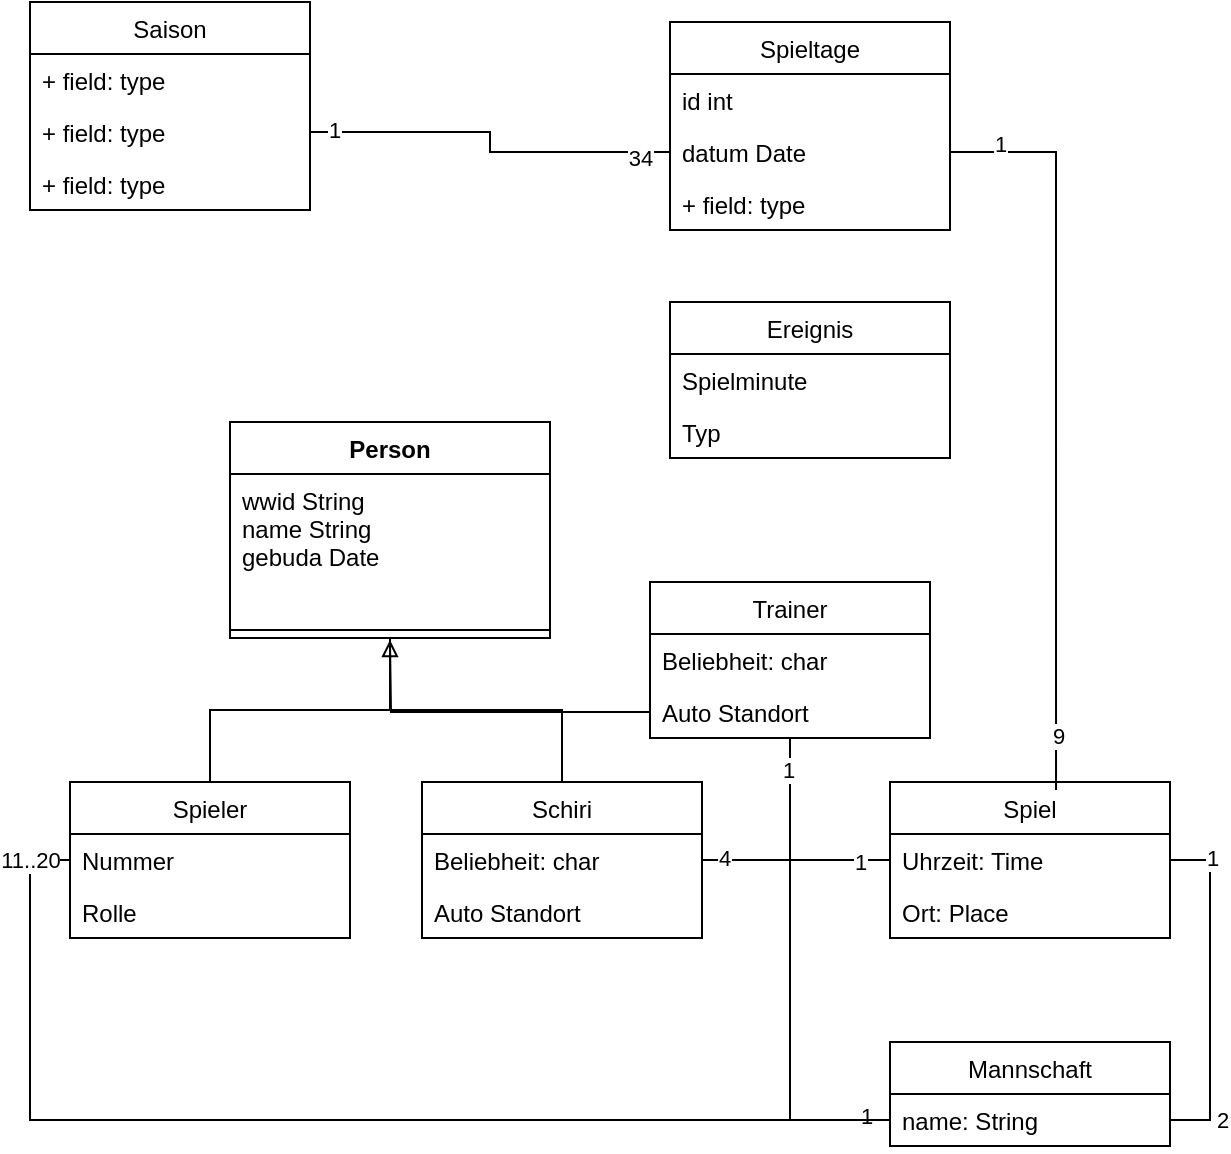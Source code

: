 <mxfile version="20.0.3" type="github">
  <diagram id="4rheyOznAyS8LiGPESLI" name="Page-1">
    <mxGraphModel dx="782" dy="764" grid="1" gridSize="10" guides="1" tooltips="1" connect="1" arrows="1" fold="1" page="1" pageScale="1" pageWidth="827" pageHeight="1169" math="0" shadow="0">
      <root>
        <mxCell id="0" />
        <mxCell id="1" parent="0" />
        <mxCell id="ZvnZ3r_ltjKPsAShnKx8-1" value="Person" style="swimlane;fontStyle=1;align=center;verticalAlign=top;childLayout=stackLayout;horizontal=1;startSize=26;horizontalStack=0;resizeParent=1;resizeParentMax=0;resizeLast=0;collapsible=1;marginBottom=0;" vertex="1" parent="1">
          <mxGeometry x="170" y="270" width="160" height="108" as="geometry" />
        </mxCell>
        <mxCell id="ZvnZ3r_ltjKPsAShnKx8-2" value="wwid String &#xa;name String &#xa;gebuda Date &#xa;" style="text;strokeColor=none;fillColor=none;align=left;verticalAlign=top;spacingLeft=4;spacingRight=4;overflow=hidden;rotatable=0;points=[[0,0.5],[1,0.5]];portConstraint=eastwest;" vertex="1" parent="ZvnZ3r_ltjKPsAShnKx8-1">
          <mxGeometry y="26" width="160" height="74" as="geometry" />
        </mxCell>
        <mxCell id="ZvnZ3r_ltjKPsAShnKx8-3" value="" style="line;strokeWidth=1;fillColor=none;align=left;verticalAlign=middle;spacingTop=-1;spacingLeft=3;spacingRight=3;rotatable=0;labelPosition=right;points=[];portConstraint=eastwest;" vertex="1" parent="ZvnZ3r_ltjKPsAShnKx8-1">
          <mxGeometry y="100" width="160" height="8" as="geometry" />
        </mxCell>
        <mxCell id="ZvnZ3r_ltjKPsAShnKx8-5" value="Saison" style="swimlane;fontStyle=0;childLayout=stackLayout;horizontal=1;startSize=26;fillColor=none;horizontalStack=0;resizeParent=1;resizeParentMax=0;resizeLast=0;collapsible=1;marginBottom=0;" vertex="1" parent="1">
          <mxGeometry x="70" y="60" width="140" height="104" as="geometry" />
        </mxCell>
        <mxCell id="ZvnZ3r_ltjKPsAShnKx8-6" value="+ field: type" style="text;strokeColor=none;fillColor=none;align=left;verticalAlign=top;spacingLeft=4;spacingRight=4;overflow=hidden;rotatable=0;points=[[0,0.5],[1,0.5]];portConstraint=eastwest;" vertex="1" parent="ZvnZ3r_ltjKPsAShnKx8-5">
          <mxGeometry y="26" width="140" height="26" as="geometry" />
        </mxCell>
        <mxCell id="ZvnZ3r_ltjKPsAShnKx8-7" value="+ field: type" style="text;strokeColor=none;fillColor=none;align=left;verticalAlign=top;spacingLeft=4;spacingRight=4;overflow=hidden;rotatable=0;points=[[0,0.5],[1,0.5]];portConstraint=eastwest;" vertex="1" parent="ZvnZ3r_ltjKPsAShnKx8-5">
          <mxGeometry y="52" width="140" height="26" as="geometry" />
        </mxCell>
        <mxCell id="ZvnZ3r_ltjKPsAShnKx8-8" value="+ field: type" style="text;strokeColor=none;fillColor=none;align=left;verticalAlign=top;spacingLeft=4;spacingRight=4;overflow=hidden;rotatable=0;points=[[0,0.5],[1,0.5]];portConstraint=eastwest;" vertex="1" parent="ZvnZ3r_ltjKPsAShnKx8-5">
          <mxGeometry y="78" width="140" height="26" as="geometry" />
        </mxCell>
        <mxCell id="ZvnZ3r_ltjKPsAShnKx8-9" value="Spieltage" style="swimlane;fontStyle=0;childLayout=stackLayout;horizontal=1;startSize=26;fillColor=none;horizontalStack=0;resizeParent=1;resizeParentMax=0;resizeLast=0;collapsible=1;marginBottom=0;" vertex="1" parent="1">
          <mxGeometry x="390" y="70" width="140" height="104" as="geometry" />
        </mxCell>
        <mxCell id="ZvnZ3r_ltjKPsAShnKx8-10" value="id int  &#xa;" style="text;strokeColor=none;fillColor=none;align=left;verticalAlign=top;spacingLeft=4;spacingRight=4;overflow=hidden;rotatable=0;points=[[0,0.5],[1,0.5]];portConstraint=eastwest;" vertex="1" parent="ZvnZ3r_ltjKPsAShnKx8-9">
          <mxGeometry y="26" width="140" height="26" as="geometry" />
        </mxCell>
        <mxCell id="ZvnZ3r_ltjKPsAShnKx8-12" value="datum Date" style="text;strokeColor=none;fillColor=none;align=left;verticalAlign=top;spacingLeft=4;spacingRight=4;overflow=hidden;rotatable=0;points=[[0,0.5],[1,0.5]];portConstraint=eastwest;" vertex="1" parent="ZvnZ3r_ltjKPsAShnKx8-9">
          <mxGeometry y="52" width="140" height="26" as="geometry" />
        </mxCell>
        <mxCell id="ZvnZ3r_ltjKPsAShnKx8-11" value="+ field: type" style="text;strokeColor=none;fillColor=none;align=left;verticalAlign=top;spacingLeft=4;spacingRight=4;overflow=hidden;rotatable=0;points=[[0,0.5],[1,0.5]];portConstraint=eastwest;" vertex="1" parent="ZvnZ3r_ltjKPsAShnKx8-9">
          <mxGeometry y="78" width="140" height="26" as="geometry" />
        </mxCell>
        <mxCell id="ZvnZ3r_ltjKPsAShnKx8-45" style="edgeStyle=orthogonalEdgeStyle;rounded=0;orthogonalLoop=1;jettySize=auto;html=1;exitX=0;exitY=0.5;exitDx=0;exitDy=0;entryX=1;entryY=0.5;entryDx=0;entryDy=0;endArrow=none;endFill=0;" edge="1" parent="1" source="ZvnZ3r_ltjKPsAShnKx8-13" target="ZvnZ3r_ltjKPsAShnKx8-30">
          <mxGeometry relative="1" as="geometry" />
        </mxCell>
        <mxCell id="ZvnZ3r_ltjKPsAShnKx8-47" value="1" style="edgeLabel;html=1;align=center;verticalAlign=middle;resizable=0;points=[];" vertex="1" connectable="0" parent="ZvnZ3r_ltjKPsAShnKx8-45">
          <mxGeometry x="-0.681" y="1" relative="1" as="geometry">
            <mxPoint as="offset" />
          </mxGeometry>
        </mxCell>
        <mxCell id="ZvnZ3r_ltjKPsAShnKx8-48" value="4" style="edgeLabel;html=1;align=center;verticalAlign=middle;resizable=0;points=[];" vertex="1" connectable="0" parent="ZvnZ3r_ltjKPsAShnKx8-45">
          <mxGeometry x="0.766" y="-1" relative="1" as="geometry">
            <mxPoint as="offset" />
          </mxGeometry>
        </mxCell>
        <mxCell id="ZvnZ3r_ltjKPsAShnKx8-13" value="Spiel" style="swimlane;fontStyle=0;childLayout=stackLayout;horizontal=1;startSize=26;fillColor=none;horizontalStack=0;resizeParent=1;resizeParentMax=0;resizeLast=0;collapsible=1;marginBottom=0;" vertex="1" parent="1">
          <mxGeometry x="500" y="450" width="140" height="78" as="geometry" />
        </mxCell>
        <mxCell id="ZvnZ3r_ltjKPsAShnKx8-14" value="Uhrzeit: Time" style="text;strokeColor=none;fillColor=none;align=left;verticalAlign=top;spacingLeft=4;spacingRight=4;overflow=hidden;rotatable=0;points=[[0,0.5],[1,0.5]];portConstraint=eastwest;" vertex="1" parent="ZvnZ3r_ltjKPsAShnKx8-13">
          <mxGeometry y="26" width="140" height="26" as="geometry" />
        </mxCell>
        <mxCell id="ZvnZ3r_ltjKPsAShnKx8-22" value="Ort: Place" style="text;strokeColor=none;fillColor=none;align=left;verticalAlign=top;spacingLeft=4;spacingRight=4;overflow=hidden;rotatable=0;points=[[0,0.5],[1,0.5]];portConstraint=eastwest;" vertex="1" parent="ZvnZ3r_ltjKPsAShnKx8-13">
          <mxGeometry y="52" width="140" height="26" as="geometry" />
        </mxCell>
        <mxCell id="ZvnZ3r_ltjKPsAShnKx8-18" value="Mannschaft" style="swimlane;fontStyle=0;childLayout=stackLayout;horizontal=1;startSize=26;fillColor=none;horizontalStack=0;resizeParent=1;resizeParentMax=0;resizeLast=0;collapsible=1;marginBottom=0;" vertex="1" parent="1">
          <mxGeometry x="500" y="580" width="140" height="52" as="geometry" />
        </mxCell>
        <mxCell id="ZvnZ3r_ltjKPsAShnKx8-21" value="name: String" style="text;strokeColor=none;fillColor=none;align=left;verticalAlign=top;spacingLeft=4;spacingRight=4;overflow=hidden;rotatable=0;points=[[0,0.5],[1,0.5]];portConstraint=eastwest;" vertex="1" parent="ZvnZ3r_ltjKPsAShnKx8-18">
          <mxGeometry y="26" width="140" height="26" as="geometry" />
        </mxCell>
        <mxCell id="ZvnZ3r_ltjKPsAShnKx8-43" style="edgeStyle=orthogonalEdgeStyle;rounded=0;orthogonalLoop=1;jettySize=auto;html=1;exitX=0.5;exitY=0;exitDx=0;exitDy=0;entryX=0.5;entryY=1;entryDx=0;entryDy=0;entryPerimeter=0;endArrow=none;endFill=0;" edge="1" parent="1" source="ZvnZ3r_ltjKPsAShnKx8-25" target="ZvnZ3r_ltjKPsAShnKx8-3">
          <mxGeometry relative="1" as="geometry" />
        </mxCell>
        <mxCell id="ZvnZ3r_ltjKPsAShnKx8-25" value="Spieler" style="swimlane;fontStyle=0;childLayout=stackLayout;horizontal=1;startSize=26;fillColor=none;horizontalStack=0;resizeParent=1;resizeParentMax=0;resizeLast=0;collapsible=1;marginBottom=0;" vertex="1" parent="1">
          <mxGeometry x="90" y="450" width="140" height="78" as="geometry" />
        </mxCell>
        <mxCell id="ZvnZ3r_ltjKPsAShnKx8-26" value="Nummer" style="text;strokeColor=none;fillColor=none;align=left;verticalAlign=top;spacingLeft=4;spacingRight=4;overflow=hidden;rotatable=0;points=[[0,0.5],[1,0.5]];portConstraint=eastwest;" vertex="1" parent="ZvnZ3r_ltjKPsAShnKx8-25">
          <mxGeometry y="26" width="140" height="26" as="geometry" />
        </mxCell>
        <mxCell id="ZvnZ3r_ltjKPsAShnKx8-37" value="Rolle" style="text;strokeColor=none;fillColor=none;align=left;verticalAlign=top;spacingLeft=4;spacingRight=4;overflow=hidden;rotatable=0;points=[[0,0.5],[1,0.5]];portConstraint=eastwest;" vertex="1" parent="ZvnZ3r_ltjKPsAShnKx8-25">
          <mxGeometry y="52" width="140" height="26" as="geometry" />
        </mxCell>
        <mxCell id="ZvnZ3r_ltjKPsAShnKx8-44" style="edgeStyle=orthogonalEdgeStyle;rounded=0;orthogonalLoop=1;jettySize=auto;html=1;exitX=0.5;exitY=0;exitDx=0;exitDy=0;entryX=0.5;entryY=1.125;entryDx=0;entryDy=0;entryPerimeter=0;endArrow=block;endFill=0;" edge="1" parent="1" source="ZvnZ3r_ltjKPsAShnKx8-29" target="ZvnZ3r_ltjKPsAShnKx8-3">
          <mxGeometry relative="1" as="geometry" />
        </mxCell>
        <mxCell id="ZvnZ3r_ltjKPsAShnKx8-29" value="Schiri" style="swimlane;fontStyle=0;childLayout=stackLayout;horizontal=1;startSize=26;fillColor=none;horizontalStack=0;resizeParent=1;resizeParentMax=0;resizeLast=0;collapsible=1;marginBottom=0;" vertex="1" parent="1">
          <mxGeometry x="266" y="450" width="140" height="78" as="geometry" />
        </mxCell>
        <mxCell id="ZvnZ3r_ltjKPsAShnKx8-30" value="Beliebheit: char&#xa;" style="text;strokeColor=none;fillColor=none;align=left;verticalAlign=top;spacingLeft=4;spacingRight=4;overflow=hidden;rotatable=0;points=[[0,0.5],[1,0.5]];portConstraint=eastwest;" vertex="1" parent="ZvnZ3r_ltjKPsAShnKx8-29">
          <mxGeometry y="26" width="140" height="26" as="geometry" />
        </mxCell>
        <mxCell id="ZvnZ3r_ltjKPsAShnKx8-38" value="Auto Standort" style="text;strokeColor=none;fillColor=none;align=left;verticalAlign=top;spacingLeft=4;spacingRight=4;overflow=hidden;rotatable=0;points=[[0,0.5],[1,0.5]];portConstraint=eastwest;" vertex="1" parent="ZvnZ3r_ltjKPsAShnKx8-29">
          <mxGeometry y="52" width="140" height="26" as="geometry" />
        </mxCell>
        <mxCell id="ZvnZ3r_ltjKPsAShnKx8-40" style="edgeStyle=orthogonalEdgeStyle;rounded=0;orthogonalLoop=1;jettySize=auto;html=1;exitX=0;exitY=0.5;exitDx=0;exitDy=0;entryX=0;entryY=0.5;entryDx=0;entryDy=0;endArrow=none;endFill=0;" edge="1" parent="1" source="ZvnZ3r_ltjKPsAShnKx8-21" target="ZvnZ3r_ltjKPsAShnKx8-26">
          <mxGeometry relative="1" as="geometry" />
        </mxCell>
        <mxCell id="ZvnZ3r_ltjKPsAShnKx8-41" value="11..20" style="edgeLabel;html=1;align=center;verticalAlign=middle;resizable=0;points=[];" vertex="1" connectable="0" parent="ZvnZ3r_ltjKPsAShnKx8-40">
          <mxGeometry x="0.931" relative="1" as="geometry">
            <mxPoint as="offset" />
          </mxGeometry>
        </mxCell>
        <mxCell id="ZvnZ3r_ltjKPsAShnKx8-42" value="1" style="edgeLabel;html=1;align=center;verticalAlign=middle;resizable=0;points=[];" vertex="1" connectable="0" parent="ZvnZ3r_ltjKPsAShnKx8-40">
          <mxGeometry x="-0.959" y="-2" relative="1" as="geometry">
            <mxPoint as="offset" />
          </mxGeometry>
        </mxCell>
        <mxCell id="ZvnZ3r_ltjKPsAShnKx8-50" style="edgeStyle=orthogonalEdgeStyle;rounded=0;orthogonalLoop=1;jettySize=auto;html=1;exitX=1;exitY=0.5;exitDx=0;exitDy=0;entryX=1;entryY=0.5;entryDx=0;entryDy=0;endArrow=none;endFill=0;" edge="1" parent="1" source="ZvnZ3r_ltjKPsAShnKx8-14" target="ZvnZ3r_ltjKPsAShnKx8-21">
          <mxGeometry relative="1" as="geometry" />
        </mxCell>
        <mxCell id="ZvnZ3r_ltjKPsAShnKx8-51" value="1" style="edgeLabel;html=1;align=center;verticalAlign=middle;resizable=0;points=[];" vertex="1" connectable="0" parent="ZvnZ3r_ltjKPsAShnKx8-50">
          <mxGeometry x="-0.765" y="1" relative="1" as="geometry">
            <mxPoint y="-1" as="offset" />
          </mxGeometry>
        </mxCell>
        <mxCell id="ZvnZ3r_ltjKPsAShnKx8-53" value="2" style="edgeLabel;html=1;align=center;verticalAlign=middle;resizable=0;points=[];" vertex="1" connectable="0" parent="ZvnZ3r_ltjKPsAShnKx8-50">
          <mxGeometry x="0.765" y="-6" relative="1" as="geometry">
            <mxPoint x="6" y="6" as="offset" />
          </mxGeometry>
        </mxCell>
        <mxCell id="ZvnZ3r_ltjKPsAShnKx8-54" style="edgeStyle=orthogonalEdgeStyle;rounded=0;orthogonalLoop=1;jettySize=auto;html=1;exitX=1;exitY=0.5;exitDx=0;exitDy=0;entryX=0.593;entryY=0.051;entryDx=0;entryDy=0;entryPerimeter=0;endArrow=none;endFill=0;" edge="1" parent="1" source="ZvnZ3r_ltjKPsAShnKx8-12" target="ZvnZ3r_ltjKPsAShnKx8-13">
          <mxGeometry relative="1" as="geometry" />
        </mxCell>
        <mxCell id="ZvnZ3r_ltjKPsAShnKx8-55" value="1" style="edgeLabel;html=1;align=center;verticalAlign=middle;resizable=0;points=[];" vertex="1" connectable="0" parent="ZvnZ3r_ltjKPsAShnKx8-54">
          <mxGeometry x="-0.865" y="3" relative="1" as="geometry">
            <mxPoint y="-1" as="offset" />
          </mxGeometry>
        </mxCell>
        <mxCell id="ZvnZ3r_ltjKPsAShnKx8-56" value="9" style="edgeLabel;html=1;align=center;verticalAlign=middle;resizable=0;points=[];" vertex="1" connectable="0" parent="ZvnZ3r_ltjKPsAShnKx8-54">
          <mxGeometry x="0.852" y="1" relative="1" as="geometry">
            <mxPoint as="offset" />
          </mxGeometry>
        </mxCell>
        <mxCell id="ZvnZ3r_ltjKPsAShnKx8-58" style="edgeStyle=orthogonalEdgeStyle;rounded=0;orthogonalLoop=1;jettySize=auto;html=1;exitX=1;exitY=0.5;exitDx=0;exitDy=0;entryX=0;entryY=0.5;entryDx=0;entryDy=0;endArrow=none;endFill=0;" edge="1" parent="1" source="ZvnZ3r_ltjKPsAShnKx8-7" target="ZvnZ3r_ltjKPsAShnKx8-12">
          <mxGeometry relative="1" as="geometry" />
        </mxCell>
        <mxCell id="ZvnZ3r_ltjKPsAShnKx8-59" value="1" style="edgeLabel;html=1;align=center;verticalAlign=middle;resizable=0;points=[];" vertex="1" connectable="0" parent="ZvnZ3r_ltjKPsAShnKx8-58">
          <mxGeometry x="-0.874" y="1" relative="1" as="geometry">
            <mxPoint as="offset" />
          </mxGeometry>
        </mxCell>
        <mxCell id="ZvnZ3r_ltjKPsAShnKx8-60" value="34" style="edgeLabel;html=1;align=center;verticalAlign=middle;resizable=0;points=[];" vertex="1" connectable="0" parent="ZvnZ3r_ltjKPsAShnKx8-58">
          <mxGeometry x="0.842" y="-3" relative="1" as="geometry">
            <mxPoint as="offset" />
          </mxGeometry>
        </mxCell>
        <mxCell id="ZvnZ3r_ltjKPsAShnKx8-61" value="Ereignis " style="swimlane;fontStyle=0;childLayout=stackLayout;horizontal=1;startSize=26;fillColor=none;horizontalStack=0;resizeParent=1;resizeParentMax=0;resizeLast=0;collapsible=1;marginBottom=0;" vertex="1" parent="1">
          <mxGeometry x="390" y="210" width="140" height="78" as="geometry" />
        </mxCell>
        <mxCell id="ZvnZ3r_ltjKPsAShnKx8-62" value="Spielminute" style="text;strokeColor=none;fillColor=none;align=left;verticalAlign=top;spacingLeft=4;spacingRight=4;overflow=hidden;rotatable=0;points=[[0,0.5],[1,0.5]];portConstraint=eastwest;" vertex="1" parent="ZvnZ3r_ltjKPsAShnKx8-61">
          <mxGeometry y="26" width="140" height="26" as="geometry" />
        </mxCell>
        <mxCell id="ZvnZ3r_ltjKPsAShnKx8-63" value="Typ" style="text;strokeColor=none;fillColor=none;align=left;verticalAlign=top;spacingLeft=4;spacingRight=4;overflow=hidden;rotatable=0;points=[[0,0.5],[1,0.5]];portConstraint=eastwest;" vertex="1" parent="ZvnZ3r_ltjKPsAShnKx8-61">
          <mxGeometry y="52" width="140" height="26" as="geometry" />
        </mxCell>
        <mxCell id="ZvnZ3r_ltjKPsAShnKx8-73" style="edgeStyle=orthogonalEdgeStyle;rounded=0;orthogonalLoop=1;jettySize=auto;html=1;exitX=0.5;exitY=1;exitDx=0;exitDy=0;entryX=0;entryY=0.5;entryDx=0;entryDy=0;endArrow=none;endFill=0;" edge="1" parent="1" source="ZvnZ3r_ltjKPsAShnKx8-69" target="ZvnZ3r_ltjKPsAShnKx8-21">
          <mxGeometry relative="1" as="geometry" />
        </mxCell>
        <mxCell id="ZvnZ3r_ltjKPsAShnKx8-74" value="1" style="edgeLabel;html=1;align=center;verticalAlign=middle;resizable=0;points=[];" vertex="1" connectable="0" parent="ZvnZ3r_ltjKPsAShnKx8-73">
          <mxGeometry x="-0.867" y="-1" relative="1" as="geometry">
            <mxPoint as="offset" />
          </mxGeometry>
        </mxCell>
        <mxCell id="ZvnZ3r_ltjKPsAShnKx8-69" value="Trainer" style="swimlane;fontStyle=0;childLayout=stackLayout;horizontal=1;startSize=26;fillColor=none;horizontalStack=0;resizeParent=1;resizeParentMax=0;resizeLast=0;collapsible=1;marginBottom=0;" vertex="1" parent="1">
          <mxGeometry x="380" y="350" width="140" height="78" as="geometry" />
        </mxCell>
        <mxCell id="ZvnZ3r_ltjKPsAShnKx8-70" value="Beliebheit: char&#xa;" style="text;strokeColor=none;fillColor=none;align=left;verticalAlign=top;spacingLeft=4;spacingRight=4;overflow=hidden;rotatable=0;points=[[0,0.5],[1,0.5]];portConstraint=eastwest;" vertex="1" parent="ZvnZ3r_ltjKPsAShnKx8-69">
          <mxGeometry y="26" width="140" height="26" as="geometry" />
        </mxCell>
        <mxCell id="ZvnZ3r_ltjKPsAShnKx8-71" value="Auto Standort" style="text;strokeColor=none;fillColor=none;align=left;verticalAlign=top;spacingLeft=4;spacingRight=4;overflow=hidden;rotatable=0;points=[[0,0.5],[1,0.5]];portConstraint=eastwest;" vertex="1" parent="ZvnZ3r_ltjKPsAShnKx8-69">
          <mxGeometry y="52" width="140" height="26" as="geometry" />
        </mxCell>
        <mxCell id="ZvnZ3r_ltjKPsAShnKx8-72" style="edgeStyle=orthogonalEdgeStyle;rounded=0;orthogonalLoop=1;jettySize=auto;html=1;exitX=0;exitY=0.5;exitDx=0;exitDy=0;endArrow=none;endFill=0;" edge="1" parent="1" source="ZvnZ3r_ltjKPsAShnKx8-71">
          <mxGeometry relative="1" as="geometry">
            <mxPoint x="250" y="380" as="targetPoint" />
          </mxGeometry>
        </mxCell>
      </root>
    </mxGraphModel>
  </diagram>
</mxfile>
